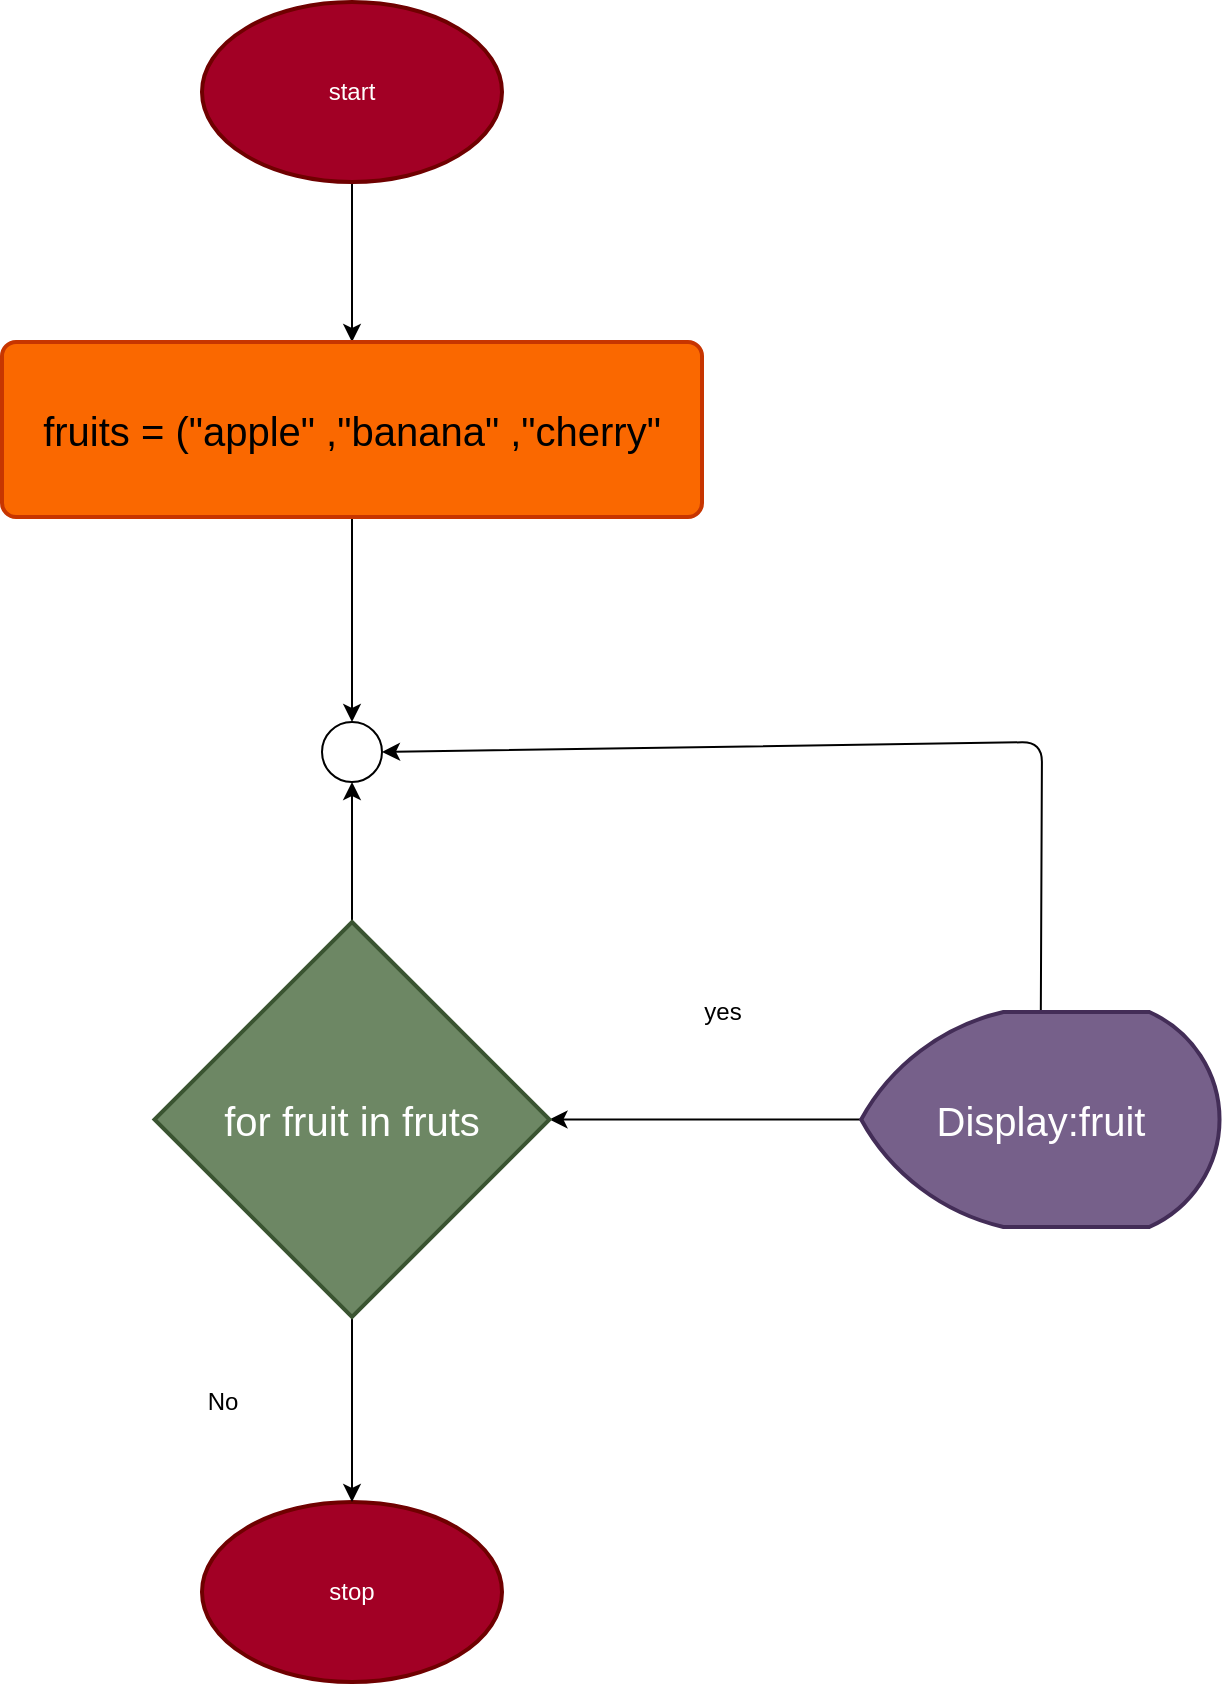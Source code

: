 <mxfile>
    <diagram id="cJrD9UmSHJkO6XXg74Bf" name="Page-1">
        <mxGraphModel dx="1130" dy="787" grid="1" gridSize="10" guides="1" tooltips="1" connect="1" arrows="1" fold="1" page="1" pageScale="1" pageWidth="850" pageHeight="1100" math="0" shadow="0">
            <root>
                <mxCell id="0"/>
                <mxCell id="1" parent="0"/>
                <mxCell id="24" value="" style="edgeStyle=none;html=1;fontSize=20;" edge="1" parent="1" source="3" target="23">
                    <mxGeometry relative="1" as="geometry"/>
                </mxCell>
                <mxCell id="3" value="start" style="strokeWidth=2;html=1;shape=mxgraph.flowchart.start_1;whiteSpace=wrap;fillColor=#a20025;fontColor=#ffffff;strokeColor=#6F0000;" vertex="1" parent="1">
                    <mxGeometry x="140" y="70" width="150" height="90" as="geometry"/>
                </mxCell>
                <mxCell id="14" style="edgeStyle=none;html=1;entryX=1;entryY=0.5;entryDx=0;entryDy=0;entryPerimeter=0;" edge="1" parent="1" source="6" target="12">
                    <mxGeometry relative="1" as="geometry">
                        <Array as="points">
                            <mxPoint x="560" y="440"/>
                        </Array>
                    </mxGeometry>
                </mxCell>
                <mxCell id="22" value="" style="edgeStyle=none;html=1;fontSize=20;" edge="1" parent="1" source="6" target="17">
                    <mxGeometry relative="1" as="geometry"/>
                </mxCell>
                <mxCell id="6" value="&lt;font style=&quot;font-size: 20px;&quot;&gt;Display:fruit&lt;/font&gt;" style="strokeWidth=2;html=1;shape=mxgraph.flowchart.display;whiteSpace=wrap;fillColor=#76608a;fontColor=#ffffff;strokeColor=#432D57;" vertex="1" parent="1">
                    <mxGeometry x="469.59" y="575" width="179.17" height="107.5" as="geometry"/>
                </mxCell>
                <mxCell id="7" value="stop" style="strokeWidth=2;html=1;shape=mxgraph.flowchart.start_1;whiteSpace=wrap;fillColor=#a20025;fontColor=#ffffff;strokeColor=#6F0000;" vertex="1" parent="1">
                    <mxGeometry x="140" y="820" width="150" height="90" as="geometry"/>
                </mxCell>
                <mxCell id="12" value="" style="verticalLabelPosition=bottom;verticalAlign=top;html=1;shape=mxgraph.flowchart.on-page_reference;" vertex="1" parent="1">
                    <mxGeometry x="200" y="430" width="30" height="30" as="geometry"/>
                </mxCell>
                <mxCell id="15" value="yes" style="text;html=1;align=center;verticalAlign=middle;resizable=0;points=[];autosize=1;strokeColor=none;fillColor=none;" vertex="1" parent="1">
                    <mxGeometry x="380" y="560" width="40" height="30" as="geometry"/>
                </mxCell>
                <mxCell id="16" value="No" style="text;html=1;align=center;verticalAlign=middle;resizable=0;points=[];autosize=1;strokeColor=none;fillColor=none;" vertex="1" parent="1">
                    <mxGeometry x="130" y="755" width="40" height="30" as="geometry"/>
                </mxCell>
                <mxCell id="18" value="" style="edgeStyle=none;html=1;fontSize=20;" edge="1" parent="1" source="17" target="12">
                    <mxGeometry relative="1" as="geometry"/>
                </mxCell>
                <mxCell id="20" value="" style="edgeStyle=none;html=1;fontSize=20;" edge="1" parent="1" source="17" target="7">
                    <mxGeometry relative="1" as="geometry"/>
                </mxCell>
                <mxCell id="17" value="&lt;font style=&quot;font-size: 20px;&quot;&gt;for fruit in fruts&lt;/font&gt;" style="strokeWidth=2;html=1;shape=mxgraph.flowchart.decision;whiteSpace=wrap;fillColor=#6d8764;fontColor=#ffffff;strokeColor=#3A5431;" vertex="1" parent="1">
                    <mxGeometry x="116.25" y="530" width="197.5" height="197.5" as="geometry"/>
                </mxCell>
                <mxCell id="25" value="" style="edgeStyle=none;html=1;fontSize=20;" edge="1" parent="1" source="23" target="12">
                    <mxGeometry relative="1" as="geometry"/>
                </mxCell>
                <mxCell id="23" value="fruits = (&quot;apple&quot; ,&quot;banana&quot; ,&quot;cherry&quot;" style="rounded=1;whiteSpace=wrap;html=1;absoluteArcSize=1;arcSize=14;strokeWidth=2;fontSize=20;fillColor=#fa6800;fontColor=#000000;strokeColor=#C73500;" vertex="1" parent="1">
                    <mxGeometry x="40" y="240" width="350" height="87.5" as="geometry"/>
                </mxCell>
            </root>
        </mxGraphModel>
    </diagram>
</mxfile>